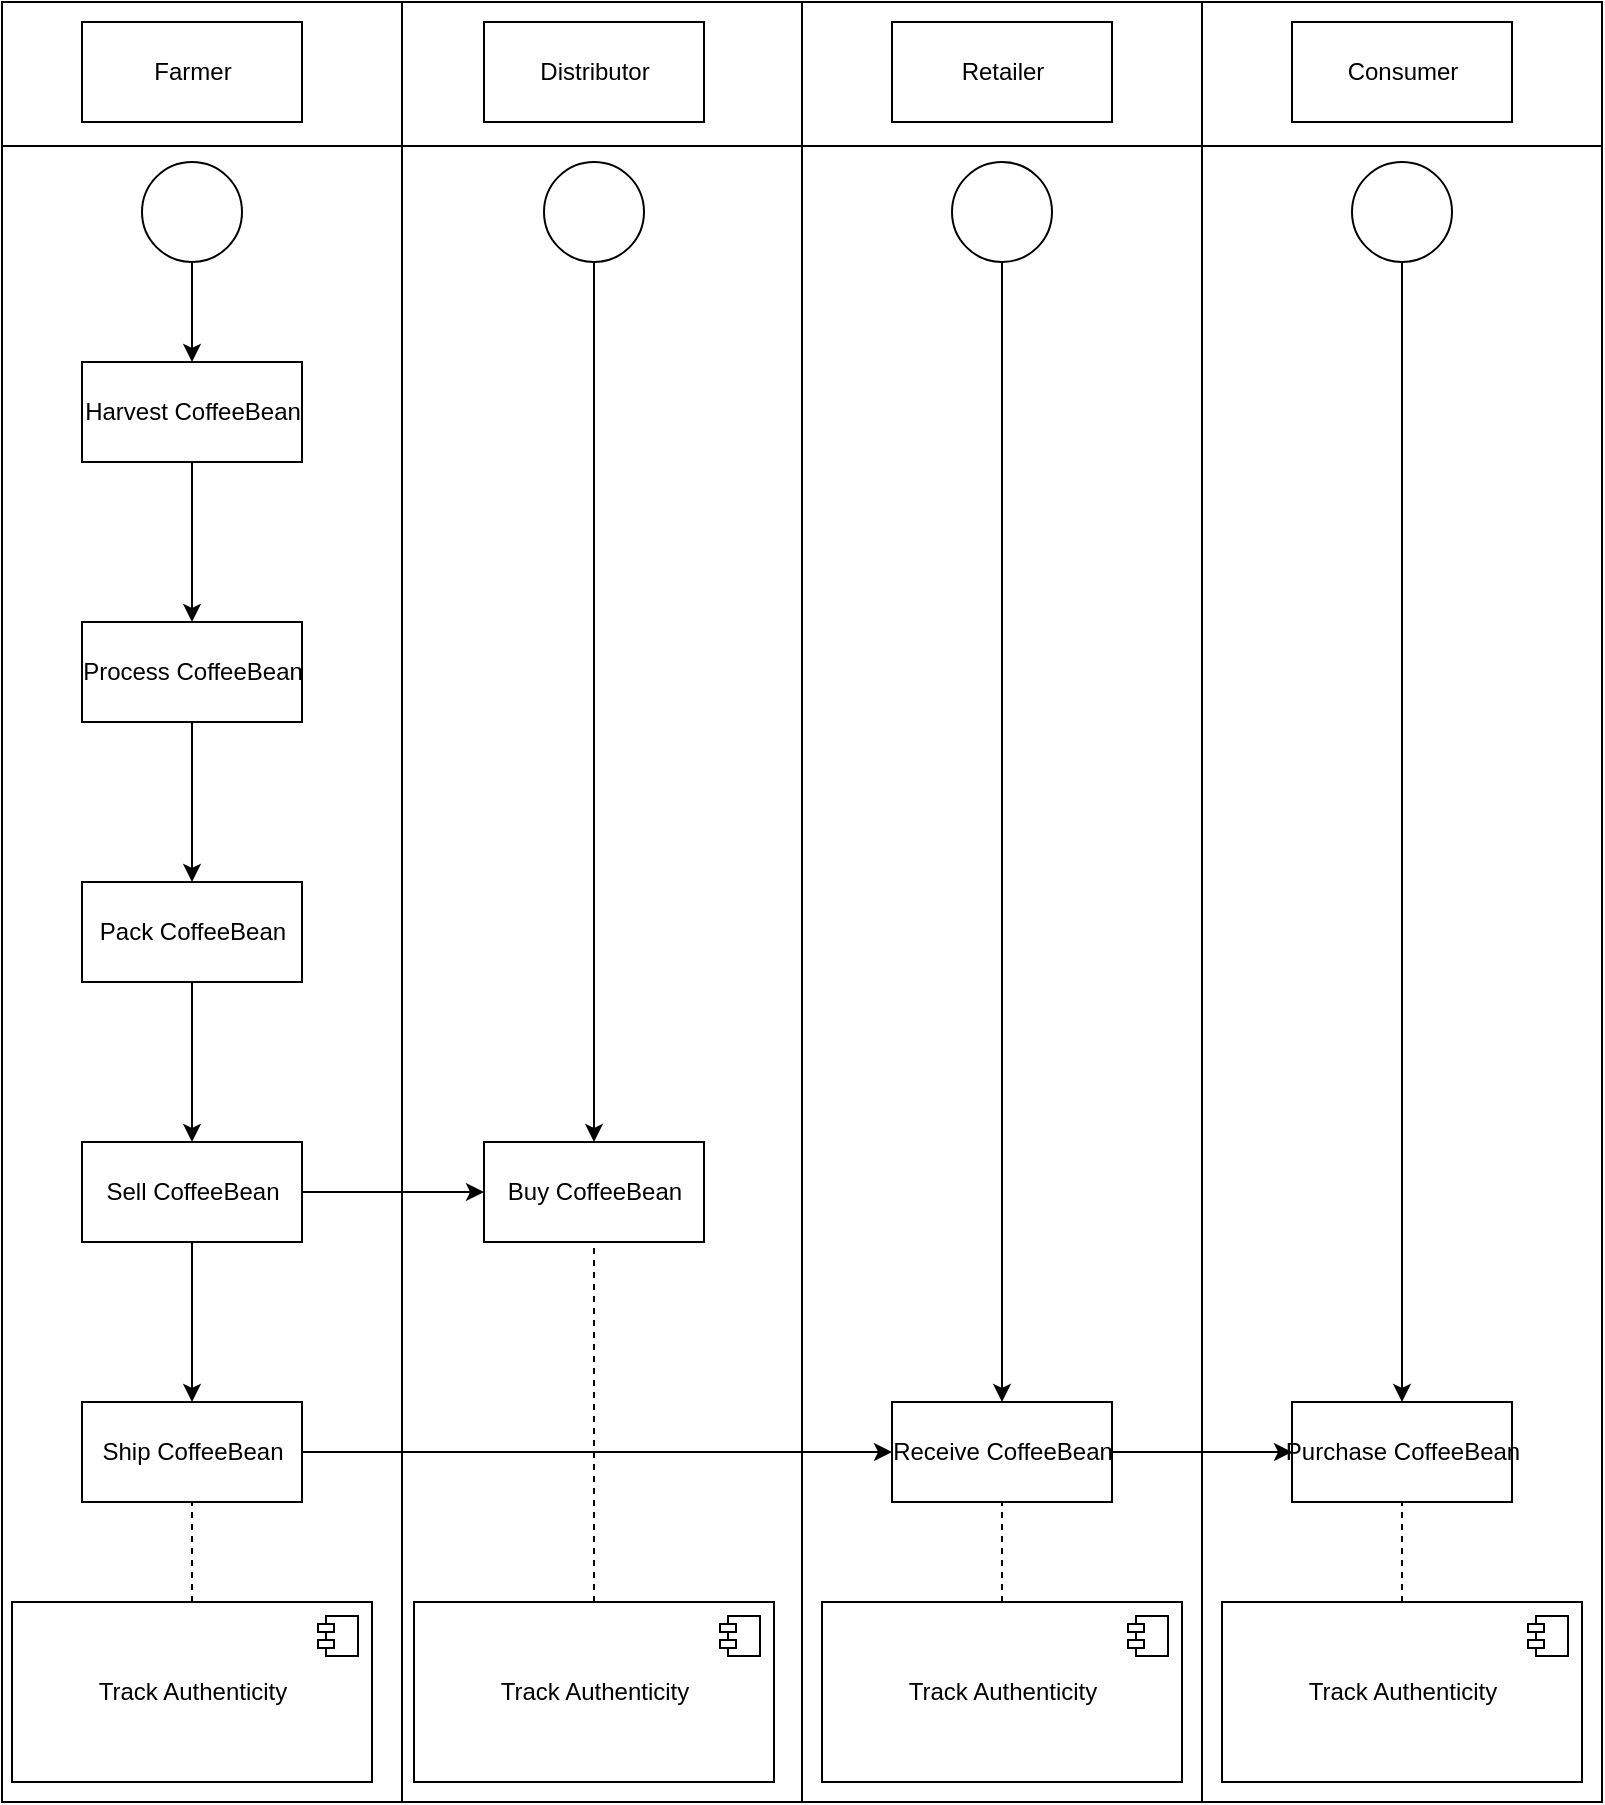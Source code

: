 <mxfile version="12.9.3" type="device"><diagram id="Rndul-c8Ddk0BhUELL4x" name="Page-1"><mxGraphModel dx="1694" dy="1034" grid="1" gridSize="10" guides="1" tooltips="1" connect="1" arrows="1" fold="1" page="1" pageScale="1" pageWidth="827" pageHeight="1169" math="0" shadow="0"><root><mxCell id="0"/><mxCell id="1" parent="0"/><mxCell id="lx-ejqtuJqI_PHg6rkl2-51" value="Container" style="swimlane;startSize=72;" vertex="1" parent="1"><mxGeometry x="70" y="80" width="800" height="900" as="geometry"/></mxCell><mxCell id="lx-ejqtuJqI_PHg6rkl2-52" value="Container" style="swimlane;startSize=72;" vertex="1" parent="lx-ejqtuJqI_PHg6rkl2-51"><mxGeometry x="200" width="600" height="900" as="geometry"/></mxCell><mxCell id="lx-ejqtuJqI_PHg6rkl2-53" value="" style="swimlane;startSize=72;" vertex="1" parent="lx-ejqtuJqI_PHg6rkl2-52"><mxGeometry x="200" width="400" height="900" as="geometry"/></mxCell><mxCell id="lx-ejqtuJqI_PHg6rkl2-54" value="Container" style="swimlane;startSize=72;" vertex="1" parent="lx-ejqtuJqI_PHg6rkl2-53"><mxGeometry x="200" width="200" height="900" as="geometry"/></mxCell><mxCell id="lx-ejqtuJqI_PHg6rkl2-5" value="Consumer" style="html=1;" vertex="1" parent="lx-ejqtuJqI_PHg6rkl2-54"><mxGeometry x="45" y="10" width="110" height="50" as="geometry"/></mxCell><mxCell id="lx-ejqtuJqI_PHg6rkl2-32" value="Track Authenticity" style="html=1;dropTarget=0;" vertex="1" parent="lx-ejqtuJqI_PHg6rkl2-54"><mxGeometry x="10" y="800" width="180" height="90" as="geometry"/></mxCell><mxCell id="lx-ejqtuJqI_PHg6rkl2-33" value="" style="shape=component;jettyWidth=8;jettyHeight=4;" vertex="1" parent="lx-ejqtuJqI_PHg6rkl2-32"><mxGeometry x="1" width="20" height="20" relative="1" as="geometry"><mxPoint x="-27" y="7" as="offset"/></mxGeometry></mxCell><mxCell id="lx-ejqtuJqI_PHg6rkl2-29" value="Purchase CoffeeBean" style="html=1;" vertex="1" parent="lx-ejqtuJqI_PHg6rkl2-54"><mxGeometry x="45" y="700" width="110" height="50" as="geometry"/></mxCell><mxCell id="lx-ejqtuJqI_PHg6rkl2-57" value="" style="edgeStyle=orthogonalEdgeStyle;rounded=0;orthogonalLoop=1;jettySize=auto;html=1;entryX=0.5;entryY=0;entryDx=0;entryDy=0;" edge="1" parent="lx-ejqtuJqI_PHg6rkl2-54" source="lx-ejqtuJqI_PHg6rkl2-11" target="lx-ejqtuJqI_PHg6rkl2-29"><mxGeometry relative="1" as="geometry"><mxPoint x="100" y="210" as="targetPoint"/></mxGeometry></mxCell><mxCell id="lx-ejqtuJqI_PHg6rkl2-11" value="" style="shape=mxgraph.bpmn.shape;html=1;verticalLabelPosition=bottom;labelBackgroundColor=#ffffff;verticalAlign=top;align=center;perimeter=ellipsePerimeter;outlineConnect=0;outline=standard;symbol=general;" vertex="1" parent="lx-ejqtuJqI_PHg6rkl2-54"><mxGeometry x="75" y="80" width="50" height="50" as="geometry"/></mxCell><mxCell id="lx-ejqtuJqI_PHg6rkl2-63" value="" style="endArrow=none;dashed=1;html=1;entryX=0.5;entryY=1;entryDx=0;entryDy=0;exitX=0.5;exitY=0;exitDx=0;exitDy=0;" edge="1" parent="lx-ejqtuJqI_PHg6rkl2-54" source="lx-ejqtuJqI_PHg6rkl2-32" target="lx-ejqtuJqI_PHg6rkl2-29"><mxGeometry width="50" height="50" relative="1" as="geometry"><mxPoint x="-290" y="820" as="sourcePoint"/><mxPoint x="-291" y="640" as="targetPoint"/></mxGeometry></mxCell><mxCell id="lx-ejqtuJqI_PHg6rkl2-4" value="Retailer" style="html=1;" vertex="1" parent="lx-ejqtuJqI_PHg6rkl2-53"><mxGeometry x="45" y="10" width="110" height="50" as="geometry"/></mxCell><mxCell id="lx-ejqtuJqI_PHg6rkl2-28" value="Receive CoffeeBean" style="html=1;" vertex="1" parent="lx-ejqtuJqI_PHg6rkl2-53"><mxGeometry x="45" y="700" width="110" height="50" as="geometry"/></mxCell><mxCell id="lx-ejqtuJqI_PHg6rkl2-39" value="" style="edgeStyle=orthogonalEdgeStyle;rounded=0;orthogonalLoop=1;jettySize=auto;html=1;" edge="1" parent="lx-ejqtuJqI_PHg6rkl2-53" source="lx-ejqtuJqI_PHg6rkl2-28" target="lx-ejqtuJqI_PHg6rkl2-29"><mxGeometry relative="1" as="geometry"/></mxCell><mxCell id="lx-ejqtuJqI_PHg6rkl2-10" value="" style="shape=mxgraph.bpmn.shape;html=1;verticalLabelPosition=bottom;labelBackgroundColor=#ffffff;verticalAlign=top;align=center;perimeter=ellipsePerimeter;outlineConnect=0;outline=standard;symbol=general;" vertex="1" parent="lx-ejqtuJqI_PHg6rkl2-53"><mxGeometry x="75" y="80" width="50" height="50" as="geometry"/></mxCell><mxCell id="lx-ejqtuJqI_PHg6rkl2-56" value="" style="edgeStyle=orthogonalEdgeStyle;rounded=0;orthogonalLoop=1;jettySize=auto;html=1;entryX=0.5;entryY=0;entryDx=0;entryDy=0;" edge="1" parent="lx-ejqtuJqI_PHg6rkl2-53" source="lx-ejqtuJqI_PHg6rkl2-10" target="lx-ejqtuJqI_PHg6rkl2-28"><mxGeometry relative="1" as="geometry"><mxPoint x="85" y="210" as="targetPoint"/></mxGeometry></mxCell><mxCell id="lx-ejqtuJqI_PHg6rkl2-23" value="Buy CoffeeBean" style="html=1;" vertex="1" parent="lx-ejqtuJqI_PHg6rkl2-52"><mxGeometry x="41" y="570" width="110" height="50" as="geometry"/></mxCell><mxCell id="lx-ejqtuJqI_PHg6rkl2-25" value="Track Authenticity" style="html=1;dropTarget=0;" vertex="1" parent="lx-ejqtuJqI_PHg6rkl2-52"><mxGeometry x="6" y="800" width="180" height="90" as="geometry"/></mxCell><mxCell id="lx-ejqtuJqI_PHg6rkl2-26" value="" style="shape=component;jettyWidth=8;jettyHeight=4;" vertex="1" parent="lx-ejqtuJqI_PHg6rkl2-25"><mxGeometry x="1" width="20" height="20" relative="1" as="geometry"><mxPoint x="-27" y="7" as="offset"/></mxGeometry></mxCell><mxCell id="lx-ejqtuJqI_PHg6rkl2-61" value="" style="endArrow=none;dashed=1;html=1;entryX=0.5;entryY=1;entryDx=0;entryDy=0;exitX=0.5;exitY=0;exitDx=0;exitDy=0;" edge="1" parent="lx-ejqtuJqI_PHg6rkl2-52" source="lx-ejqtuJqI_PHg6rkl2-25" target="lx-ejqtuJqI_PHg6rkl2-23"><mxGeometry width="50" height="50" relative="1" as="geometry"><mxPoint x="89" y="790" as="sourcePoint"/><mxPoint x="-56" y="760" as="targetPoint"/></mxGeometry></mxCell><mxCell id="lx-ejqtuJqI_PHg6rkl2-9" value="" style="shape=mxgraph.bpmn.shape;html=1;verticalLabelPosition=bottom;labelBackgroundColor=#ffffff;verticalAlign=top;align=center;perimeter=ellipsePerimeter;outlineConnect=0;outline=standard;symbol=general;" vertex="1" parent="lx-ejqtuJqI_PHg6rkl2-52"><mxGeometry x="71" y="80" width="50" height="50" as="geometry"/></mxCell><mxCell id="lx-ejqtuJqI_PHg6rkl2-55" value="" style="edgeStyle=orthogonalEdgeStyle;rounded=0;orthogonalLoop=1;jettySize=auto;html=1;entryX=0.5;entryY=0;entryDx=0;entryDy=0;" edge="1" parent="lx-ejqtuJqI_PHg6rkl2-52" source="lx-ejqtuJqI_PHg6rkl2-9" target="lx-ejqtuJqI_PHg6rkl2-23"><mxGeometry relative="1" as="geometry"><mxPoint x="89" y="210" as="targetPoint"/></mxGeometry></mxCell><mxCell id="lx-ejqtuJqI_PHg6rkl2-3" value="Distributor" style="html=1;" vertex="1" parent="lx-ejqtuJqI_PHg6rkl2-52"><mxGeometry x="41" y="10" width="110" height="50" as="geometry"/></mxCell><mxCell id="lx-ejqtuJqI_PHg6rkl2-21" value="Track Authenticity" style="html=1;dropTarget=0;" vertex="1" parent="lx-ejqtuJqI_PHg6rkl2-51"><mxGeometry x="5" y="800" width="180" height="90" as="geometry"/></mxCell><mxCell id="lx-ejqtuJqI_PHg6rkl2-22" value="" style="shape=component;jettyWidth=8;jettyHeight=4;" vertex="1" parent="lx-ejqtuJqI_PHg6rkl2-21"><mxGeometry x="1" width="20" height="20" relative="1" as="geometry"><mxPoint x="-27" y="7" as="offset"/></mxGeometry></mxCell><mxCell id="lx-ejqtuJqI_PHg6rkl2-1" value="Farmer" style="html=1;" vertex="1" parent="1"><mxGeometry x="110" y="90" width="110" height="50" as="geometry"/></mxCell><mxCell id="lx-ejqtuJqI_PHg6rkl2-34" value="" style="edgeStyle=orthogonalEdgeStyle;rounded=0;orthogonalLoop=1;jettySize=auto;html=1;" edge="1" parent="1" source="lx-ejqtuJqI_PHg6rkl2-16" target="lx-ejqtuJqI_PHg6rkl2-17"><mxGeometry relative="1" as="geometry"/></mxCell><mxCell id="lx-ejqtuJqI_PHg6rkl2-16" value="Harvest CoffeeBean" style="html=1;" vertex="1" parent="1"><mxGeometry x="110" y="260" width="110" height="50" as="geometry"/></mxCell><mxCell id="lx-ejqtuJqI_PHg6rkl2-35" value="" style="edgeStyle=orthogonalEdgeStyle;rounded=0;orthogonalLoop=1;jettySize=auto;html=1;" edge="1" parent="1" source="lx-ejqtuJqI_PHg6rkl2-17" target="lx-ejqtuJqI_PHg6rkl2-18"><mxGeometry relative="1" as="geometry"/></mxCell><mxCell id="lx-ejqtuJqI_PHg6rkl2-17" value="Process CoffeeBean" style="html=1;" vertex="1" parent="1"><mxGeometry x="110" y="390" width="110" height="50" as="geometry"/></mxCell><mxCell id="lx-ejqtuJqI_PHg6rkl2-36" value="" style="edgeStyle=orthogonalEdgeStyle;rounded=0;orthogonalLoop=1;jettySize=auto;html=1;" edge="1" parent="1" source="lx-ejqtuJqI_PHg6rkl2-18" target="lx-ejqtuJqI_PHg6rkl2-19"><mxGeometry relative="1" as="geometry"/></mxCell><mxCell id="lx-ejqtuJqI_PHg6rkl2-18" value="Pack CoffeeBean" style="html=1;" vertex="1" parent="1"><mxGeometry x="110" y="520" width="110" height="50" as="geometry"/></mxCell><mxCell id="lx-ejqtuJqI_PHg6rkl2-37" value="" style="edgeStyle=orthogonalEdgeStyle;rounded=0;orthogonalLoop=1;jettySize=auto;html=1;" edge="1" parent="1" source="lx-ejqtuJqI_PHg6rkl2-19" target="lx-ejqtuJqI_PHg6rkl2-20"><mxGeometry relative="1" as="geometry"/></mxCell><mxCell id="lx-ejqtuJqI_PHg6rkl2-38" value="" style="edgeStyle=orthogonalEdgeStyle;rounded=0;orthogonalLoop=1;jettySize=auto;html=1;" edge="1" parent="1" source="lx-ejqtuJqI_PHg6rkl2-19" target="lx-ejqtuJqI_PHg6rkl2-23"><mxGeometry relative="1" as="geometry"/></mxCell><mxCell id="lx-ejqtuJqI_PHg6rkl2-19" value="Sell CoffeeBean" style="html=1;" vertex="1" parent="1"><mxGeometry x="110" y="650" width="110" height="50" as="geometry"/></mxCell><mxCell id="lx-ejqtuJqI_PHg6rkl2-27" value="" style="edgeStyle=orthogonalEdgeStyle;rounded=0;orthogonalLoop=1;jettySize=auto;html=1;entryX=0;entryY=0.5;entryDx=0;entryDy=0;" edge="1" parent="1" source="lx-ejqtuJqI_PHg6rkl2-20" target="lx-ejqtuJqI_PHg6rkl2-28"><mxGeometry relative="1" as="geometry"><mxPoint x="300" y="805" as="targetPoint"/></mxGeometry></mxCell><mxCell id="lx-ejqtuJqI_PHg6rkl2-20" value="Ship CoffeeBean" style="html=1;" vertex="1" parent="1"><mxGeometry x="110" y="780" width="110" height="50" as="geometry"/></mxCell><mxCell id="lx-ejqtuJqI_PHg6rkl2-12" style="edgeStyle=orthogonalEdgeStyle;rounded=0;orthogonalLoop=1;jettySize=auto;html=1;" edge="1" parent="1" source="lx-ejqtuJqI_PHg6rkl2-8"><mxGeometry relative="1" as="geometry"><mxPoint x="165" y="260" as="targetPoint"/></mxGeometry></mxCell><mxCell id="lx-ejqtuJqI_PHg6rkl2-8" value="" style="shape=mxgraph.bpmn.shape;html=1;verticalLabelPosition=bottom;labelBackgroundColor=#ffffff;verticalAlign=top;align=center;perimeter=ellipsePerimeter;outlineConnect=0;outline=standard;symbol=general;" vertex="1" parent="1"><mxGeometry x="140" y="160" width="50" height="50" as="geometry"/></mxCell><mxCell id="lx-ejqtuJqI_PHg6rkl2-30" value="Track Authenticity" style="html=1;dropTarget=0;" vertex="1" parent="1"><mxGeometry x="480" y="880" width="180" height="90" as="geometry"/></mxCell><mxCell id="lx-ejqtuJqI_PHg6rkl2-31" value="" style="shape=component;jettyWidth=8;jettyHeight=4;" vertex="1" parent="lx-ejqtuJqI_PHg6rkl2-30"><mxGeometry x="1" width="20" height="20" relative="1" as="geometry"><mxPoint x="-27" y="7" as="offset"/></mxGeometry></mxCell><mxCell id="lx-ejqtuJqI_PHg6rkl2-58" value="" style="endArrow=none;dashed=1;html=1;exitX=0.5;exitY=0;exitDx=0;exitDy=0;" edge="1" parent="1" source="lx-ejqtuJqI_PHg6rkl2-21" target="lx-ejqtuJqI_PHg6rkl2-20"><mxGeometry width="50" height="50" relative="1" as="geometry"><mxPoint x="640" y="550" as="sourcePoint"/><mxPoint x="690" y="500" as="targetPoint"/></mxGeometry></mxCell><mxCell id="lx-ejqtuJqI_PHg6rkl2-62" value="" style="endArrow=none;dashed=1;html=1;entryX=0.5;entryY=1;entryDx=0;entryDy=0;exitX=0.5;exitY=0;exitDx=0;exitDy=0;" edge="1" parent="1" source="lx-ejqtuJqI_PHg6rkl2-30" target="lx-ejqtuJqI_PHg6rkl2-28"><mxGeometry width="50" height="50" relative="1" as="geometry"><mxPoint x="370" y="890" as="sourcePoint"/><mxPoint x="369" y="710" as="targetPoint"/></mxGeometry></mxCell></root></mxGraphModel></diagram></mxfile>